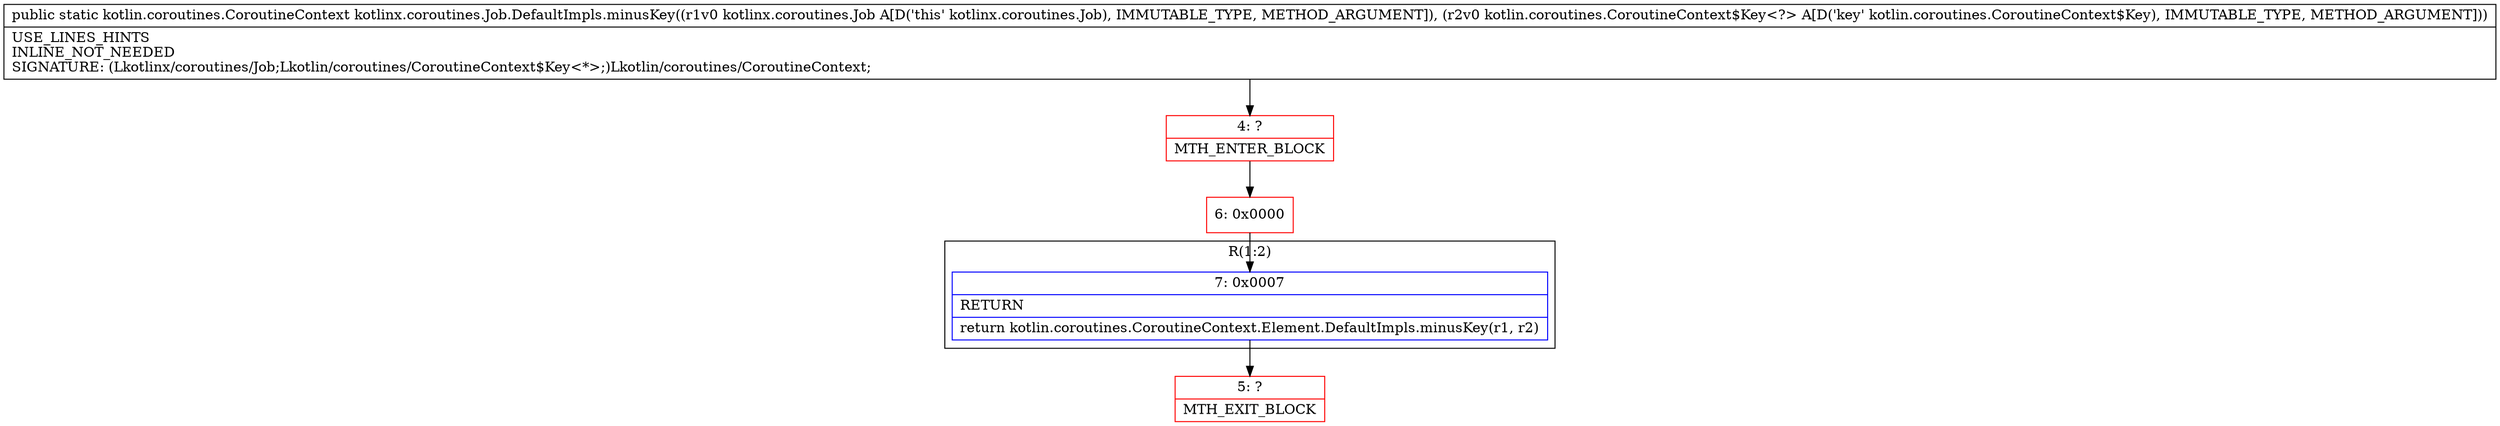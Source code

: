 digraph "CFG forkotlinx.coroutines.Job.DefaultImpls.minusKey(Lkotlinx\/coroutines\/Job;Lkotlin\/coroutines\/CoroutineContext$Key;)Lkotlin\/coroutines\/CoroutineContext;" {
subgraph cluster_Region_678997437 {
label = "R(1:2)";
node [shape=record,color=blue];
Node_7 [shape=record,label="{7\:\ 0x0007|RETURN\l|return kotlin.coroutines.CoroutineContext.Element.DefaultImpls.minusKey(r1, r2)\l}"];
}
Node_4 [shape=record,color=red,label="{4\:\ ?|MTH_ENTER_BLOCK\l}"];
Node_6 [shape=record,color=red,label="{6\:\ 0x0000}"];
Node_5 [shape=record,color=red,label="{5\:\ ?|MTH_EXIT_BLOCK\l}"];
MethodNode[shape=record,label="{public static kotlin.coroutines.CoroutineContext kotlinx.coroutines.Job.DefaultImpls.minusKey((r1v0 kotlinx.coroutines.Job A[D('this' kotlinx.coroutines.Job), IMMUTABLE_TYPE, METHOD_ARGUMENT]), (r2v0 kotlin.coroutines.CoroutineContext$Key\<?\> A[D('key' kotlin.coroutines.CoroutineContext$Key), IMMUTABLE_TYPE, METHOD_ARGUMENT]))  | USE_LINES_HINTS\lINLINE_NOT_NEEDED\lSIGNATURE: (Lkotlinx\/coroutines\/Job;Lkotlin\/coroutines\/CoroutineContext$Key\<*\>;)Lkotlin\/coroutines\/CoroutineContext;\l}"];
MethodNode -> Node_4;Node_7 -> Node_5;
Node_4 -> Node_6;
Node_6 -> Node_7;
}

